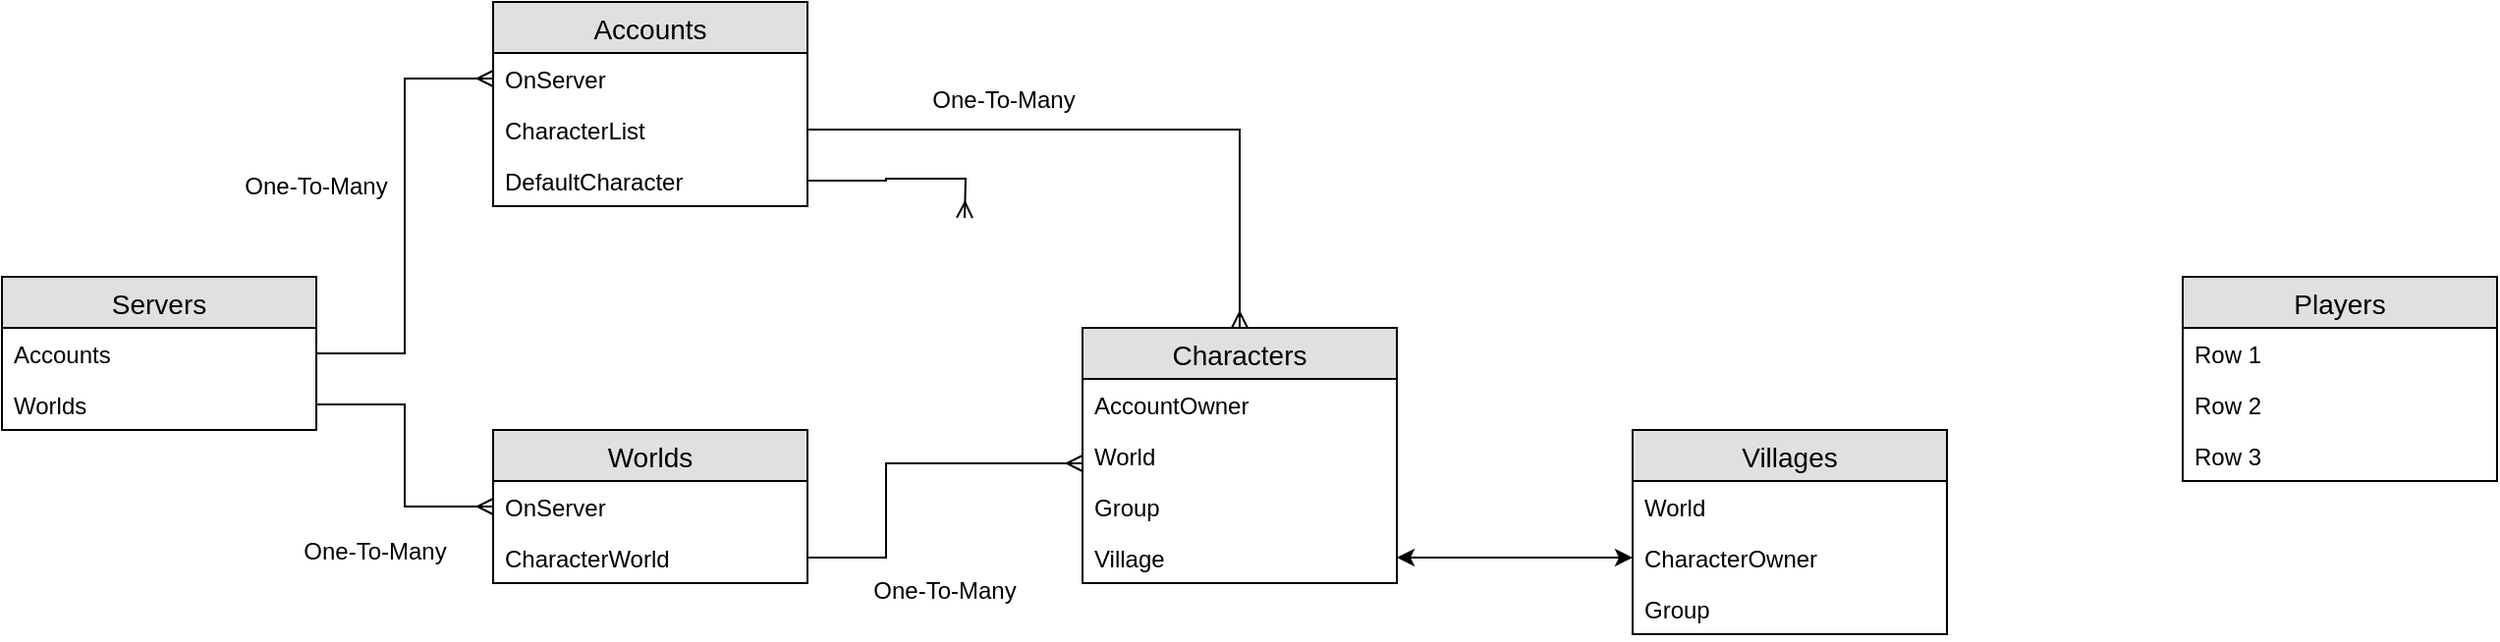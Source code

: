 <mxfile version="12.2.4" type="device" pages="1"><diagram id="W4XXIN4E9Ia7WdmNZsbd" name="Page-1"><mxGraphModel dx="1170" dy="621" grid="1" gridSize="10" guides="1" tooltips="1" connect="1" arrows="1" fold="1" page="1" pageScale="1" pageWidth="3300" pageHeight="4681" math="0" shadow="0"><root><mxCell id="0"/><mxCell id="1" parent="0"/><mxCell id="D8cP5FzivvBKVB-hE4-l-1" value="Accounts" style="swimlane;fontStyle=0;childLayout=stackLayout;horizontal=1;startSize=26;fillColor=#e0e0e0;horizontalStack=0;resizeParent=1;resizeParentMax=0;resizeLast=0;collapsible=1;marginBottom=0;swimlaneFillColor=#ffffff;align=center;fontSize=14;" vertex="1" parent="1"><mxGeometry x="560" y="140" width="160" height="104" as="geometry"><mxRectangle x="230" y="70" width="90" height="26" as="alternateBounds"/></mxGeometry></mxCell><mxCell id="D8cP5FzivvBKVB-hE4-l-2" value="OnServer" style="text;strokeColor=none;fillColor=none;spacingLeft=4;spacingRight=4;overflow=hidden;rotatable=0;points=[[0,0.5],[1,0.5]];portConstraint=eastwest;fontSize=12;" vertex="1" parent="D8cP5FzivvBKVB-hE4-l-1"><mxGeometry y="26" width="160" height="26" as="geometry"/></mxCell><mxCell id="D8cP5FzivvBKVB-hE4-l-4" value="CharacterList" style="text;strokeColor=none;fillColor=none;spacingLeft=4;spacingRight=4;overflow=hidden;rotatable=0;points=[[0,0.5],[1,0.5]];portConstraint=eastwest;fontSize=12;" vertex="1" parent="D8cP5FzivvBKVB-hE4-l-1"><mxGeometry y="52" width="160" height="26" as="geometry"/></mxCell><mxCell id="D8cP5FzivvBKVB-hE4-l-3" value="DefaultCharacter&#xA;" style="text;strokeColor=none;fillColor=none;spacingLeft=4;spacingRight=4;overflow=hidden;rotatable=0;points=[[0,0.5],[1,0.5]];portConstraint=eastwest;fontSize=12;" vertex="1" parent="D8cP5FzivvBKVB-hE4-l-1"><mxGeometry y="78" width="160" height="26" as="geometry"/></mxCell><mxCell id="D8cP5FzivvBKVB-hE4-l-8" value="Characters" style="swimlane;fontStyle=0;childLayout=stackLayout;horizontal=1;startSize=26;fillColor=#e0e0e0;horizontalStack=0;resizeParent=1;resizeParentMax=0;resizeLast=0;collapsible=1;marginBottom=0;swimlaneFillColor=#ffffff;align=center;fontSize=14;rotatable=0;noLabel=0;" vertex="1" parent="1"><mxGeometry x="860" y="306" width="160" height="130" as="geometry"/></mxCell><mxCell id="D8cP5FzivvBKVB-hE4-l-10" value="AccountOwner&#xA;" style="text;strokeColor=none;fillColor=none;spacingLeft=4;spacingRight=4;overflow=hidden;rotatable=0;points=[[0,0.5],[1,0.5]];portConstraint=eastwest;fontSize=12;" vertex="1" parent="D8cP5FzivvBKVB-hE4-l-8"><mxGeometry y="26" width="160" height="26" as="geometry"/></mxCell><mxCell id="D8cP5FzivvBKVB-hE4-l-11" value="World" style="text;strokeColor=none;fillColor=none;spacingLeft=4;spacingRight=4;overflow=hidden;rotatable=0;points=[[0,0.5],[1,0.5]];portConstraint=eastwest;fontSize=12;" vertex="1" parent="D8cP5FzivvBKVB-hE4-l-8"><mxGeometry y="52" width="160" height="26" as="geometry"/></mxCell><mxCell id="D8cP5FzivvBKVB-hE4-l-9" value="Group&#xA;" style="text;strokeColor=none;fillColor=none;spacingLeft=4;spacingRight=4;overflow=hidden;rotatable=0;points=[[0,0.5],[1,0.5]];portConstraint=eastwest;fontSize=12;" vertex="1" parent="D8cP5FzivvBKVB-hE4-l-8"><mxGeometry y="78" width="160" height="26" as="geometry"/></mxCell><mxCell id="D8cP5FzivvBKVB-hE4-l-47" value="Village&#xA;" style="text;strokeColor=none;fillColor=none;spacingLeft=4;spacingRight=4;overflow=hidden;rotatable=0;points=[[0,0.5],[1,0.5]];portConstraint=eastwest;fontSize=12;" vertex="1" parent="D8cP5FzivvBKVB-hE4-l-8"><mxGeometry y="104" width="160" height="26" as="geometry"/></mxCell><mxCell id="D8cP5FzivvBKVB-hE4-l-13" value="Worlds" style="swimlane;fontStyle=0;childLayout=stackLayout;horizontal=1;startSize=26;fillColor=#e0e0e0;horizontalStack=0;resizeParent=1;resizeParentMax=0;resizeLast=0;collapsible=1;marginBottom=0;swimlaneFillColor=#ffffff;align=center;fontSize=14;" vertex="1" parent="1"><mxGeometry x="560" y="358" width="160" height="78" as="geometry"/></mxCell><mxCell id="D8cP5FzivvBKVB-hE4-l-16" value="OnServer" style="text;strokeColor=none;fillColor=none;spacingLeft=4;spacingRight=4;overflow=hidden;rotatable=0;points=[[0,0.5],[1,0.5]];portConstraint=eastwest;fontSize=12;" vertex="1" parent="D8cP5FzivvBKVB-hE4-l-13"><mxGeometry y="26" width="160" height="26" as="geometry"/></mxCell><mxCell id="D8cP5FzivvBKVB-hE4-l-37" value="CharacterWorld" style="text;strokeColor=none;fillColor=none;spacingLeft=4;spacingRight=4;overflow=hidden;rotatable=0;points=[[0,0.5],[1,0.5]];portConstraint=eastwest;fontSize=12;" vertex="1" parent="D8cP5FzivvBKVB-hE4-l-13"><mxGeometry y="52" width="160" height="26" as="geometry"/></mxCell><mxCell id="D8cP5FzivvBKVB-hE4-l-17" value="Servers" style="swimlane;fontStyle=0;childLayout=stackLayout;horizontal=1;startSize=26;fillColor=#e0e0e0;horizontalStack=0;resizeParent=1;resizeParentMax=0;resizeLast=0;collapsible=1;marginBottom=0;swimlaneFillColor=#ffffff;align=center;fontSize=14;" vertex="1" parent="1"><mxGeometry x="310" y="280" width="160" height="78" as="geometry"/></mxCell><mxCell id="D8cP5FzivvBKVB-hE4-l-20" value="Accounts" style="text;strokeColor=none;fillColor=none;spacingLeft=4;spacingRight=4;overflow=hidden;rotatable=0;points=[[0,0.5],[1,0.5]];portConstraint=eastwest;fontSize=12;" vertex="1" parent="D8cP5FzivvBKVB-hE4-l-17"><mxGeometry y="26" width="160" height="26" as="geometry"/></mxCell><mxCell id="D8cP5FzivvBKVB-hE4-l-30" value="Worlds" style="text;strokeColor=none;fillColor=none;spacingLeft=4;spacingRight=4;overflow=hidden;rotatable=0;points=[[0,0.5],[1,0.5]];portConstraint=eastwest;fontSize=12;" vertex="1" parent="D8cP5FzivvBKVB-hE4-l-17"><mxGeometry y="52" width="160" height="26" as="geometry"/></mxCell><mxCell id="D8cP5FzivvBKVB-hE4-l-33" value="Players" style="swimlane;fontStyle=0;childLayout=stackLayout;horizontal=1;startSize=26;fillColor=#e0e0e0;horizontalStack=0;resizeParent=1;resizeParentMax=0;resizeLast=0;collapsible=1;marginBottom=0;swimlaneFillColor=#ffffff;align=center;fontSize=14;rotatable=0;" vertex="1" parent="1"><mxGeometry x="1420" y="280" width="160" height="104" as="geometry"/></mxCell><mxCell id="D8cP5FzivvBKVB-hE4-l-34" value="Row 1" style="text;strokeColor=none;fillColor=none;spacingLeft=4;spacingRight=4;overflow=hidden;rotatable=0;points=[[0,0.5],[1,0.5]];portConstraint=eastwest;fontSize=12;" vertex="1" parent="D8cP5FzivvBKVB-hE4-l-33"><mxGeometry y="26" width="160" height="26" as="geometry"/></mxCell><mxCell id="D8cP5FzivvBKVB-hE4-l-35" value="Row 2" style="text;strokeColor=none;fillColor=none;spacingLeft=4;spacingRight=4;overflow=hidden;rotatable=0;points=[[0,0.5],[1,0.5]];portConstraint=eastwest;fontSize=12;" vertex="1" parent="D8cP5FzivvBKVB-hE4-l-33"><mxGeometry y="52" width="160" height="26" as="geometry"/></mxCell><mxCell id="D8cP5FzivvBKVB-hE4-l-36" value="Row 3" style="text;strokeColor=none;fillColor=none;spacingLeft=4;spacingRight=4;overflow=hidden;rotatable=0;points=[[0,0.5],[1,0.5]];portConstraint=eastwest;fontSize=12;" vertex="1" parent="D8cP5FzivvBKVB-hE4-l-33"><mxGeometry y="78" width="160" height="26" as="geometry"/></mxCell><mxCell id="D8cP5FzivvBKVB-hE4-l-48" style="edgeStyle=orthogonalEdgeStyle;rounded=0;orthogonalLoop=1;jettySize=auto;html=1;startArrow=none;startFill=0;endArrow=ERmany;endFill=0;" edge="1" parent="1" source="D8cP5FzivvBKVB-hE4-l-30" target="D8cP5FzivvBKVB-hE4-l-13"><mxGeometry relative="1" as="geometry"/></mxCell><mxCell id="D8cP5FzivvBKVB-hE4-l-51" style="edgeStyle=orthogonalEdgeStyle;rounded=0;orthogonalLoop=1;jettySize=auto;html=1;startArrow=none;startFill=0;endArrow=ERmany;endFill=0;" edge="1" parent="1" source="D8cP5FzivvBKVB-hE4-l-20" target="D8cP5FzivvBKVB-hE4-l-2"><mxGeometry relative="1" as="geometry"/></mxCell><mxCell id="D8cP5FzivvBKVB-hE4-l-52" value="Villages" style="swimlane;fontStyle=0;childLayout=stackLayout;horizontal=1;startSize=26;fillColor=#e0e0e0;horizontalStack=0;resizeParent=1;resizeParentMax=0;resizeLast=0;collapsible=1;marginBottom=0;swimlaneFillColor=#ffffff;align=center;fontSize=14;rotatable=0;noLabel=0;" vertex="1" parent="1"><mxGeometry x="1140" y="358" width="160" height="104" as="geometry"/></mxCell><mxCell id="D8cP5FzivvBKVB-hE4-l-55" value="World" style="text;strokeColor=none;fillColor=none;spacingLeft=4;spacingRight=4;overflow=hidden;rotatable=0;points=[[0,0.5],[1,0.5]];portConstraint=eastwest;fontSize=12;" vertex="1" parent="D8cP5FzivvBKVB-hE4-l-52"><mxGeometry y="26" width="160" height="26" as="geometry"/></mxCell><mxCell id="D8cP5FzivvBKVB-hE4-l-54" value="CharacterOwner" style="text;strokeColor=none;fillColor=none;spacingLeft=4;spacingRight=4;overflow=hidden;rotatable=0;points=[[0,0.5],[1,0.5]];portConstraint=eastwest;fontSize=12;" vertex="1" parent="D8cP5FzivvBKVB-hE4-l-52"><mxGeometry y="52" width="160" height="26" as="geometry"/></mxCell><mxCell id="D8cP5FzivvBKVB-hE4-l-53" value="Group&#xA;" style="text;strokeColor=none;fillColor=none;spacingLeft=4;spacingRight=4;overflow=hidden;rotatable=0;points=[[0,0.5],[1,0.5]];portConstraint=eastwest;fontSize=12;" vertex="1" parent="D8cP5FzivvBKVB-hE4-l-52"><mxGeometry y="78" width="160" height="26" as="geometry"/></mxCell><mxCell id="D8cP5FzivvBKVB-hE4-l-57" style="edgeStyle=orthogonalEdgeStyle;rounded=0;orthogonalLoop=1;jettySize=auto;html=1;startArrow=classic;startFill=1;" edge="1" parent="1" source="D8cP5FzivvBKVB-hE4-l-47" target="D8cP5FzivvBKVB-hE4-l-54"><mxGeometry relative="1" as="geometry"/></mxCell><mxCell id="D8cP5FzivvBKVB-hE4-l-58" style="edgeStyle=orthogonalEdgeStyle;rounded=0;orthogonalLoop=1;jettySize=auto;html=1;startArrow=none;startFill=0;endArrow=ERmany;endFill=0;" edge="1" parent="1" source="D8cP5FzivvBKVB-hE4-l-37" target="D8cP5FzivvBKVB-hE4-l-11"><mxGeometry relative="1" as="geometry"><Array as="points"><mxPoint x="760" y="423"/><mxPoint x="760" y="375"/></Array></mxGeometry></mxCell><mxCell id="D8cP5FzivvBKVB-hE4-l-59" value="&lt;div&gt;One-To-Many&lt;/div&gt;" style="text;html=1;align=center;verticalAlign=middle;whiteSpace=wrap;rounded=0;shadow=0;glass=0;comic=0;dashed=1;" vertex="1" parent="1"><mxGeometry x="460" y="410" width="80" height="20" as="geometry"/></mxCell><mxCell id="D8cP5FzivvBKVB-hE4-l-61" value="&lt;div&gt;One-To-Many&lt;/div&gt;" style="text;html=1;align=center;verticalAlign=middle;whiteSpace=wrap;rounded=0;shadow=0;glass=0;comic=0;dashed=1;" vertex="1" parent="1"><mxGeometry x="430" y="224" width="80" height="20" as="geometry"/></mxCell><mxCell id="D8cP5FzivvBKVB-hE4-l-62" value="&lt;div&gt;One-To-Many&lt;/div&gt;" style="text;html=1;align=center;verticalAlign=middle;whiteSpace=wrap;rounded=0;shadow=0;glass=0;comic=0;dashed=1;" vertex="1" parent="1"><mxGeometry x="750" y="430" width="80" height="20" as="geometry"/></mxCell><mxCell id="D8cP5FzivvBKVB-hE4-l-63" style="edgeStyle=orthogonalEdgeStyle;rounded=0;orthogonalLoop=1;jettySize=auto;html=1;startArrow=none;startFill=0;endArrow=ERmany;endFill=0;" edge="1" parent="1" source="D8cP5FzivvBKVB-hE4-l-4" target="D8cP5FzivvBKVB-hE4-l-8"><mxGeometry relative="1" as="geometry"><Array as="points"><mxPoint x="940" y="205"/></Array></mxGeometry></mxCell><mxCell id="D8cP5FzivvBKVB-hE4-l-64" value="&lt;div&gt;One-To-Many&lt;/div&gt;" style="text;html=1;align=center;verticalAlign=middle;whiteSpace=wrap;rounded=0;shadow=0;glass=0;comic=0;dashed=1;" vertex="1" parent="1"><mxGeometry x="780" y="180" width="80" height="20" as="geometry"/></mxCell><mxCell id="D8cP5FzivvBKVB-hE4-l-65" style="edgeStyle=orthogonalEdgeStyle;rounded=0;orthogonalLoop=1;jettySize=auto;html=1;startArrow=none;startFill=0;endArrow=ERmany;endFill=0;" edge="1" parent="1" source="D8cP5FzivvBKVB-hE4-l-3"><mxGeometry relative="1" as="geometry"><mxPoint x="800" y="250" as="targetPoint"/></mxGeometry></mxCell></root></mxGraphModel></diagram></mxfile>